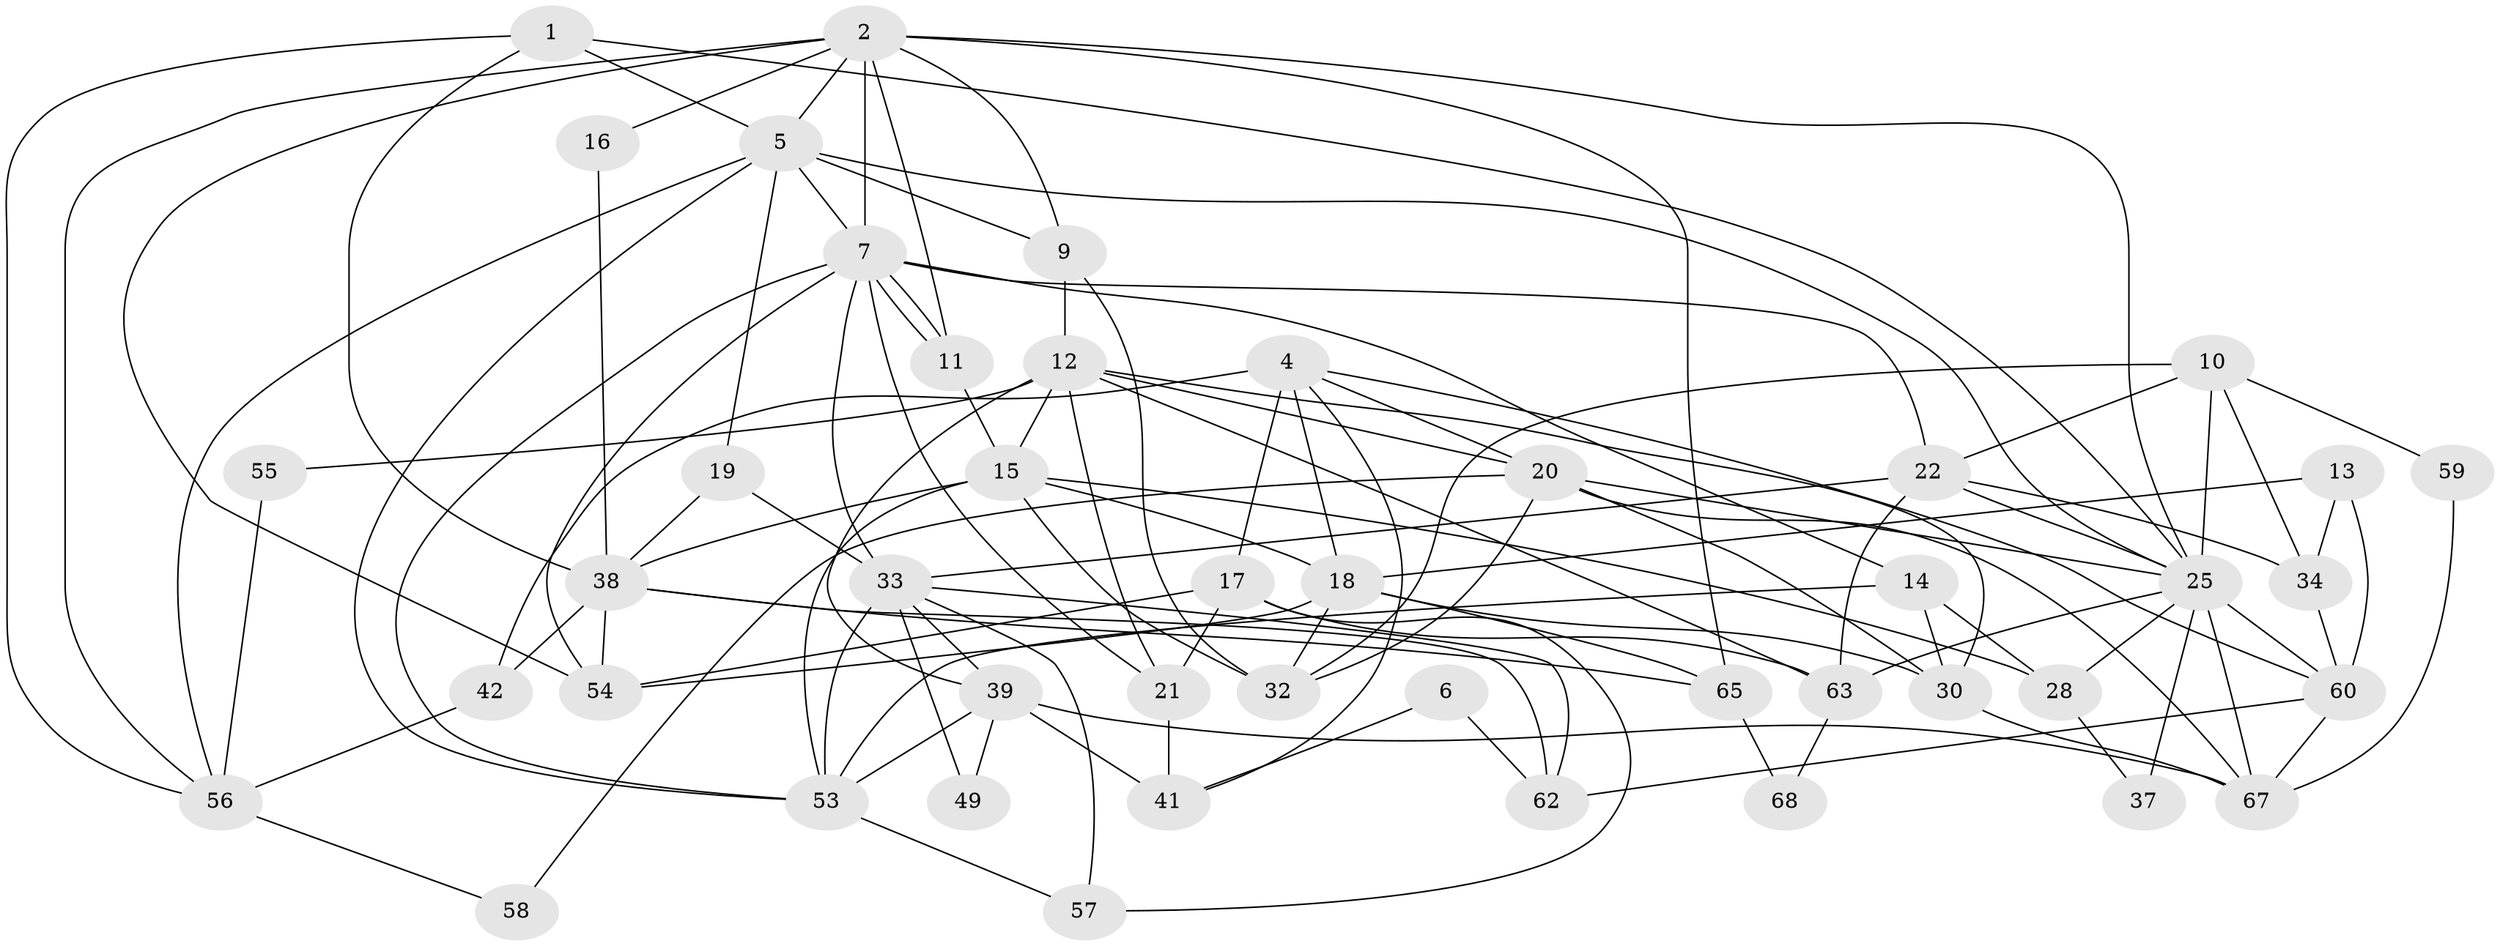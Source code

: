 // original degree distribution, {3: 0.23684210526315788, 4: 0.34210526315789475, 5: 0.19736842105263158, 6: 0.10526315789473684, 2: 0.10526315789473684, 7: 0.013157894736842105}
// Generated by graph-tools (version 1.1) at 2025/18/03/04/25 18:18:33]
// undirected, 45 vertices, 112 edges
graph export_dot {
graph [start="1"]
  node [color=gray90,style=filled];
  1 [super="+24"];
  2 [super="+3+8"];
  4 [super="+66"];
  5 [super="+45"];
  6;
  7 [super="+46"];
  9;
  10;
  11 [super="+71"];
  12 [super="+43+51"];
  13;
  14;
  15 [super="+64"];
  16;
  17 [super="+23"];
  18 [super="+52+27"];
  19 [super="+72"];
  20 [super="+40+36"];
  21;
  22 [super="+29"];
  25 [super="+75+31"];
  28;
  30;
  32 [super="+35"];
  33 [super="+47+44"];
  34;
  37;
  38 [super="+50+61"];
  39 [super="+73"];
  41;
  42;
  49;
  53;
  54;
  55;
  56;
  57;
  58;
  59;
  60 [super="+74"];
  62;
  63;
  65 [super="+69"];
  67;
  68;
  1 -- 56;
  1 -- 5;
  1 -- 25;
  1 -- 38;
  2 -- 56;
  2 -- 9;
  2 -- 25;
  2 -- 11;
  2 -- 16;
  2 -- 65 [weight=2];
  2 -- 5 [weight=2];
  2 -- 54;
  2 -- 7;
  4 -- 17;
  4 -- 42;
  4 -- 60;
  4 -- 20;
  4 -- 41;
  4 -- 18 [weight=2];
  5 -- 9 [weight=2];
  5 -- 53;
  5 -- 56;
  5 -- 19;
  5 -- 7;
  5 -- 25;
  6 -- 41;
  6 -- 62;
  7 -- 53;
  7 -- 11;
  7 -- 11;
  7 -- 21;
  7 -- 22;
  7 -- 33;
  7 -- 54;
  7 -- 14;
  9 -- 12;
  9 -- 32;
  10 -- 34;
  10 -- 59;
  10 -- 22;
  10 -- 32;
  10 -- 25;
  11 -- 15;
  12 -- 39;
  12 -- 30;
  12 -- 15;
  12 -- 20;
  12 -- 21;
  12 -- 55;
  12 -- 63;
  13 -- 18;
  13 -- 34;
  13 -- 60;
  14 -- 53;
  14 -- 28;
  14 -- 30;
  15 -- 32;
  15 -- 53;
  15 -- 28;
  15 -- 18;
  15 -- 38;
  16 -- 38;
  17 -- 57;
  17 -- 21;
  17 -- 54;
  17 -- 63;
  18 -- 65;
  18 -- 32;
  18 -- 54;
  18 -- 30;
  19 -- 38 [weight=2];
  19 -- 33;
  20 -- 32;
  20 -- 25;
  20 -- 67;
  20 -- 58;
  20 -- 30;
  21 -- 41;
  22 -- 34;
  22 -- 63;
  22 -- 25 [weight=2];
  22 -- 33;
  25 -- 28;
  25 -- 63;
  25 -- 67;
  25 -- 37 [weight=2];
  25 -- 60;
  28 -- 37;
  30 -- 67;
  33 -- 57;
  33 -- 53;
  33 -- 62;
  33 -- 39;
  33 -- 49;
  34 -- 60;
  38 -- 65 [weight=2];
  38 -- 42;
  38 -- 54;
  38 -- 62;
  39 -- 67;
  39 -- 41 [weight=2];
  39 -- 53;
  39 -- 49;
  42 -- 56;
  53 -- 57;
  55 -- 56;
  56 -- 58;
  59 -- 67;
  60 -- 62;
  60 -- 67;
  63 -- 68;
  65 -- 68;
}
